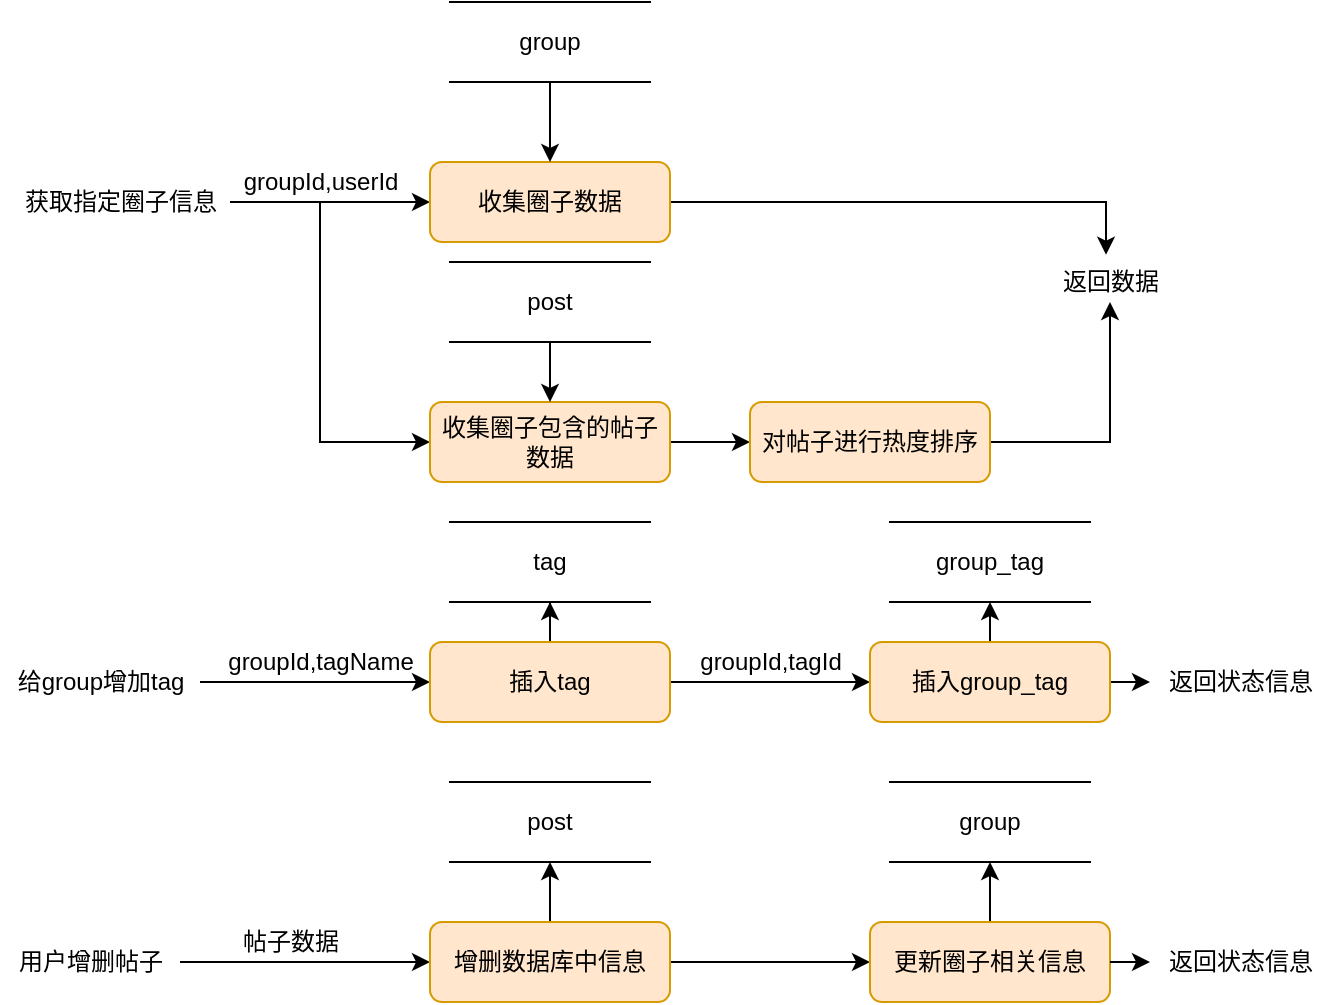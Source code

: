 <mxfile version="16.5.1" type="device"><diagram id="Poxnz4eVPSITPul2NU8k" name="第 1 页"><mxGraphModel dx="1102" dy="844" grid="1" gridSize="10" guides="1" tooltips="1" connect="1" arrows="1" fold="1" page="1" pageScale="1" pageWidth="1920" pageHeight="1200" math="0" shadow="0"><root><mxCell id="0"/><mxCell id="1" parent="0"/><mxCell id="QwjxtNRYs3nNtlX_4CbM-3" style="edgeStyle=orthogonalEdgeStyle;rounded=0;orthogonalLoop=1;jettySize=auto;html=1;entryX=0;entryY=0.5;entryDx=0;entryDy=0;" edge="1" parent="1" source="QwjxtNRYs3nNtlX_4CbM-1" target="QwjxtNRYs3nNtlX_4CbM-2"><mxGeometry relative="1" as="geometry"/></mxCell><mxCell id="QwjxtNRYs3nNtlX_4CbM-1" value="获取指定圈子信息" style="text;html=1;align=center;verticalAlign=middle;resizable=0;points=[];autosize=1;strokeColor=none;fillColor=none;" vertex="1" parent="1"><mxGeometry x="110" y="230" width="110" height="20" as="geometry"/></mxCell><mxCell id="QwjxtNRYs3nNtlX_4CbM-23" style="edgeStyle=orthogonalEdgeStyle;rounded=0;orthogonalLoop=1;jettySize=auto;html=1;exitX=1;exitY=0.5;exitDx=0;exitDy=0;entryX=0.467;entryY=-0.183;entryDx=0;entryDy=0;entryPerimeter=0;" edge="1" parent="1" source="QwjxtNRYs3nNtlX_4CbM-2" target="QwjxtNRYs3nNtlX_4CbM-20"><mxGeometry relative="1" as="geometry"/></mxCell><mxCell id="QwjxtNRYs3nNtlX_4CbM-2" value="收集圈子数据" style="rounded=1;whiteSpace=wrap;html=1;fillColor=#ffe6cc;strokeColor=#d79b00;" vertex="1" parent="1"><mxGeometry x="320" y="220" width="120" height="40" as="geometry"/></mxCell><mxCell id="QwjxtNRYs3nNtlX_4CbM-16" style="edgeStyle=orthogonalEdgeStyle;rounded=0;orthogonalLoop=1;jettySize=auto;html=1;entryX=0;entryY=0.5;entryDx=0;entryDy=0;" edge="1" parent="1" source="QwjxtNRYs3nNtlX_4CbM-4" target="QwjxtNRYs3nNtlX_4CbM-8"><mxGeometry relative="1" as="geometry"><Array as="points"><mxPoint x="265" y="360"/></Array></mxGeometry></mxCell><mxCell id="QwjxtNRYs3nNtlX_4CbM-4" value="groupId,userId" style="text;html=1;align=center;verticalAlign=middle;resizable=0;points=[];autosize=1;strokeColor=none;fillColor=none;" vertex="1" parent="1"><mxGeometry x="220" y="220" width="90" height="20" as="geometry"/></mxCell><mxCell id="QwjxtNRYs3nNtlX_4CbM-7" style="edgeStyle=orthogonalEdgeStyle;rounded=0;orthogonalLoop=1;jettySize=auto;html=1;exitX=0.5;exitY=1;exitDx=0;exitDy=0;entryX=0.5;entryY=0;entryDx=0;entryDy=0;" edge="1" parent="1" source="QwjxtNRYs3nNtlX_4CbM-6" target="QwjxtNRYs3nNtlX_4CbM-2"><mxGeometry relative="1" as="geometry"/></mxCell><mxCell id="QwjxtNRYs3nNtlX_4CbM-6" value="group" style="shape=partialRectangle;whiteSpace=wrap;html=1;left=0;right=0;fillColor=none;" vertex="1" parent="1"><mxGeometry x="330" y="140" width="100" height="40" as="geometry"/></mxCell><mxCell id="QwjxtNRYs3nNtlX_4CbM-19" style="edgeStyle=orthogonalEdgeStyle;rounded=0;orthogonalLoop=1;jettySize=auto;html=1;exitX=1;exitY=0.5;exitDx=0;exitDy=0;entryX=0;entryY=0.5;entryDx=0;entryDy=0;" edge="1" parent="1" source="QwjxtNRYs3nNtlX_4CbM-8" target="QwjxtNRYs3nNtlX_4CbM-18"><mxGeometry relative="1" as="geometry"/></mxCell><mxCell id="QwjxtNRYs3nNtlX_4CbM-8" value="收集圈子包含的帖子数据" style="rounded=1;whiteSpace=wrap;html=1;fillColor=#ffe6cc;strokeColor=#d79b00;" vertex="1" parent="1"><mxGeometry x="320" y="340" width="120" height="40" as="geometry"/></mxCell><mxCell id="QwjxtNRYs3nNtlX_4CbM-10" style="edgeStyle=orthogonalEdgeStyle;rounded=0;orthogonalLoop=1;jettySize=auto;html=1;exitX=0.5;exitY=1;exitDx=0;exitDy=0;entryX=0.5;entryY=0;entryDx=0;entryDy=0;" edge="1" parent="1" source="QwjxtNRYs3nNtlX_4CbM-9" target="QwjxtNRYs3nNtlX_4CbM-8"><mxGeometry relative="1" as="geometry"/></mxCell><mxCell id="QwjxtNRYs3nNtlX_4CbM-9" value="post" style="shape=partialRectangle;whiteSpace=wrap;html=1;left=0;right=0;fillColor=none;" vertex="1" parent="1"><mxGeometry x="330" y="270" width="100" height="40" as="geometry"/></mxCell><mxCell id="QwjxtNRYs3nNtlX_4CbM-22" style="edgeStyle=orthogonalEdgeStyle;rounded=0;orthogonalLoop=1;jettySize=auto;html=1;" edge="1" parent="1" source="QwjxtNRYs3nNtlX_4CbM-18" target="QwjxtNRYs3nNtlX_4CbM-20"><mxGeometry relative="1" as="geometry"/></mxCell><mxCell id="QwjxtNRYs3nNtlX_4CbM-18" value="对帖子进行热度排序" style="rounded=1;whiteSpace=wrap;html=1;fillColor=#ffe6cc;strokeColor=#d79b00;" vertex="1" parent="1"><mxGeometry x="480" y="340" width="120" height="40" as="geometry"/></mxCell><mxCell id="QwjxtNRYs3nNtlX_4CbM-20" value="返回数据" style="text;html=1;align=center;verticalAlign=middle;resizable=0;points=[];autosize=1;strokeColor=none;fillColor=none;" vertex="1" parent="1"><mxGeometry x="630" y="270" width="60" height="20" as="geometry"/></mxCell><mxCell id="QwjxtNRYs3nNtlX_4CbM-27" style="edgeStyle=orthogonalEdgeStyle;rounded=0;orthogonalLoop=1;jettySize=auto;html=1;entryX=0;entryY=0.5;entryDx=0;entryDy=0;" edge="1" parent="1" source="QwjxtNRYs3nNtlX_4CbM-24" target="QwjxtNRYs3nNtlX_4CbM-25"><mxGeometry relative="1" as="geometry"/></mxCell><mxCell id="QwjxtNRYs3nNtlX_4CbM-24" value="给group增加tag" style="text;html=1;align=center;verticalAlign=middle;resizable=0;points=[];autosize=1;strokeColor=none;fillColor=none;" vertex="1" parent="1"><mxGeometry x="105" y="470" width="100" height="20" as="geometry"/></mxCell><mxCell id="QwjxtNRYs3nNtlX_4CbM-29" style="edgeStyle=orthogonalEdgeStyle;rounded=0;orthogonalLoop=1;jettySize=auto;html=1;exitX=1;exitY=0.5;exitDx=0;exitDy=0;" edge="1" parent="1" source="QwjxtNRYs3nNtlX_4CbM-25"><mxGeometry relative="1" as="geometry"><mxPoint x="540" y="480" as="targetPoint"/></mxGeometry></mxCell><mxCell id="QwjxtNRYs3nNtlX_4CbM-31" style="edgeStyle=orthogonalEdgeStyle;rounded=0;orthogonalLoop=1;jettySize=auto;html=1;exitX=0.5;exitY=0;exitDx=0;exitDy=0;" edge="1" parent="1" source="QwjxtNRYs3nNtlX_4CbM-25" target="QwjxtNRYs3nNtlX_4CbM-26"><mxGeometry relative="1" as="geometry"/></mxCell><mxCell id="QwjxtNRYs3nNtlX_4CbM-25" value="插入tag" style="rounded=1;whiteSpace=wrap;html=1;fillColor=#ffe6cc;strokeColor=#d79b00;" vertex="1" parent="1"><mxGeometry x="320" y="460" width="120" height="40" as="geometry"/></mxCell><mxCell id="QwjxtNRYs3nNtlX_4CbM-26" value="tag" style="shape=partialRectangle;whiteSpace=wrap;html=1;left=0;right=0;fillColor=none;" vertex="1" parent="1"><mxGeometry x="330" y="400" width="100" height="40" as="geometry"/></mxCell><mxCell id="QwjxtNRYs3nNtlX_4CbM-28" value="groupId,tagName" style="text;html=1;align=center;verticalAlign=middle;resizable=0;points=[];autosize=1;strokeColor=none;fillColor=none;" vertex="1" parent="1"><mxGeometry x="210" y="460" width="110" height="20" as="geometry"/></mxCell><mxCell id="QwjxtNRYs3nNtlX_4CbM-30" value="groupId,tagId" style="text;html=1;align=center;verticalAlign=middle;resizable=0;points=[];autosize=1;strokeColor=none;fillColor=none;" vertex="1" parent="1"><mxGeometry x="445" y="460" width="90" height="20" as="geometry"/></mxCell><mxCell id="QwjxtNRYs3nNtlX_4CbM-34" style="edgeStyle=orthogonalEdgeStyle;rounded=0;orthogonalLoop=1;jettySize=auto;html=1;exitX=0.5;exitY=0;exitDx=0;exitDy=0;entryX=0.5;entryY=1;entryDx=0;entryDy=0;" edge="1" parent="1" source="QwjxtNRYs3nNtlX_4CbM-32" target="QwjxtNRYs3nNtlX_4CbM-33"><mxGeometry relative="1" as="geometry"/></mxCell><mxCell id="QwjxtNRYs3nNtlX_4CbM-35" style="edgeStyle=orthogonalEdgeStyle;rounded=0;orthogonalLoop=1;jettySize=auto;html=1;exitX=1;exitY=0.5;exitDx=0;exitDy=0;" edge="1" parent="1"><mxGeometry relative="1" as="geometry"><mxPoint x="680" y="480" as="targetPoint"/><mxPoint x="660" y="480" as="sourcePoint"/></mxGeometry></mxCell><mxCell id="QwjxtNRYs3nNtlX_4CbM-32" value="插入group_tag" style="rounded=1;whiteSpace=wrap;html=1;fillColor=#ffe6cc;strokeColor=#d79b00;" vertex="1" parent="1"><mxGeometry x="540" y="460" width="120" height="40" as="geometry"/></mxCell><mxCell id="QwjxtNRYs3nNtlX_4CbM-33" value="group_tag" style="shape=partialRectangle;whiteSpace=wrap;html=1;left=0;right=0;fillColor=none;" vertex="1" parent="1"><mxGeometry x="550" y="400" width="100" height="40" as="geometry"/></mxCell><mxCell id="QwjxtNRYs3nNtlX_4CbM-36" value="返回状态信息" style="text;html=1;align=center;verticalAlign=middle;resizable=0;points=[];autosize=1;strokeColor=none;fillColor=none;" vertex="1" parent="1"><mxGeometry x="680" y="470" width="90" height="20" as="geometry"/></mxCell><mxCell id="QwjxtNRYs3nNtlX_4CbM-39" style="edgeStyle=orthogonalEdgeStyle;rounded=0;orthogonalLoop=1;jettySize=auto;html=1;entryX=0;entryY=0.5;entryDx=0;entryDy=0;" edge="1" parent="1" source="QwjxtNRYs3nNtlX_4CbM-37" target="QwjxtNRYs3nNtlX_4CbM-38"><mxGeometry relative="1" as="geometry"/></mxCell><mxCell id="QwjxtNRYs3nNtlX_4CbM-37" value="用户增删帖子" style="text;html=1;align=center;verticalAlign=middle;resizable=0;points=[];autosize=1;strokeColor=none;fillColor=none;" vertex="1" parent="1"><mxGeometry x="105" y="610" width="90" height="20" as="geometry"/></mxCell><mxCell id="QwjxtNRYs3nNtlX_4CbM-42" style="edgeStyle=orthogonalEdgeStyle;rounded=0;orthogonalLoop=1;jettySize=auto;html=1;exitX=0.5;exitY=0;exitDx=0;exitDy=0;entryX=0.5;entryY=1;entryDx=0;entryDy=0;" edge="1" parent="1" source="QwjxtNRYs3nNtlX_4CbM-38" target="QwjxtNRYs3nNtlX_4CbM-41"><mxGeometry relative="1" as="geometry"/></mxCell><mxCell id="QwjxtNRYs3nNtlX_4CbM-46" style="edgeStyle=orthogonalEdgeStyle;rounded=0;orthogonalLoop=1;jettySize=auto;html=1;exitX=1;exitY=0.5;exitDx=0;exitDy=0;entryX=0;entryY=0.5;entryDx=0;entryDy=0;" edge="1" parent="1" source="QwjxtNRYs3nNtlX_4CbM-38" target="QwjxtNRYs3nNtlX_4CbM-43"><mxGeometry relative="1" as="geometry"/></mxCell><mxCell id="QwjxtNRYs3nNtlX_4CbM-38" value="增删数据库中信息" style="rounded=1;whiteSpace=wrap;html=1;fillColor=#ffe6cc;strokeColor=#d79b00;" vertex="1" parent="1"><mxGeometry x="320" y="600" width="120" height="40" as="geometry"/></mxCell><mxCell id="QwjxtNRYs3nNtlX_4CbM-40" value="帖子数据" style="text;html=1;align=center;verticalAlign=middle;resizable=0;points=[];autosize=1;strokeColor=none;fillColor=none;" vertex="1" parent="1"><mxGeometry x="220" y="600" width="60" height="20" as="geometry"/></mxCell><mxCell id="QwjxtNRYs3nNtlX_4CbM-41" value="post" style="shape=partialRectangle;whiteSpace=wrap;html=1;left=0;right=0;fillColor=none;" vertex="1" parent="1"><mxGeometry x="330" y="530" width="100" height="40" as="geometry"/></mxCell><mxCell id="QwjxtNRYs3nNtlX_4CbM-48" style="edgeStyle=orthogonalEdgeStyle;rounded=0;orthogonalLoop=1;jettySize=auto;html=1;exitX=0.5;exitY=0;exitDx=0;exitDy=0;" edge="1" parent="1" source="QwjxtNRYs3nNtlX_4CbM-43" target="QwjxtNRYs3nNtlX_4CbM-47"><mxGeometry relative="1" as="geometry"/></mxCell><mxCell id="QwjxtNRYs3nNtlX_4CbM-43" value="更新圈子相关信息" style="rounded=1;whiteSpace=wrap;html=1;fillColor=#ffe6cc;strokeColor=#d79b00;" vertex="1" parent="1"><mxGeometry x="540" y="600" width="120" height="40" as="geometry"/></mxCell><mxCell id="QwjxtNRYs3nNtlX_4CbM-44" style="edgeStyle=orthogonalEdgeStyle;rounded=0;orthogonalLoop=1;jettySize=auto;html=1;exitX=1;exitY=0.5;exitDx=0;exitDy=0;" edge="1" parent="1"><mxGeometry relative="1" as="geometry"><mxPoint x="680" y="620" as="targetPoint"/><mxPoint x="660" y="620" as="sourcePoint"/></mxGeometry></mxCell><mxCell id="QwjxtNRYs3nNtlX_4CbM-45" value="返回状态信息" style="text;html=1;align=center;verticalAlign=middle;resizable=0;points=[];autosize=1;strokeColor=none;fillColor=none;" vertex="1" parent="1"><mxGeometry x="680" y="610" width="90" height="20" as="geometry"/></mxCell><mxCell id="QwjxtNRYs3nNtlX_4CbM-47" value="group" style="shape=partialRectangle;whiteSpace=wrap;html=1;left=0;right=0;fillColor=none;" vertex="1" parent="1"><mxGeometry x="550" y="530" width="100" height="40" as="geometry"/></mxCell></root></mxGraphModel></diagram></mxfile>